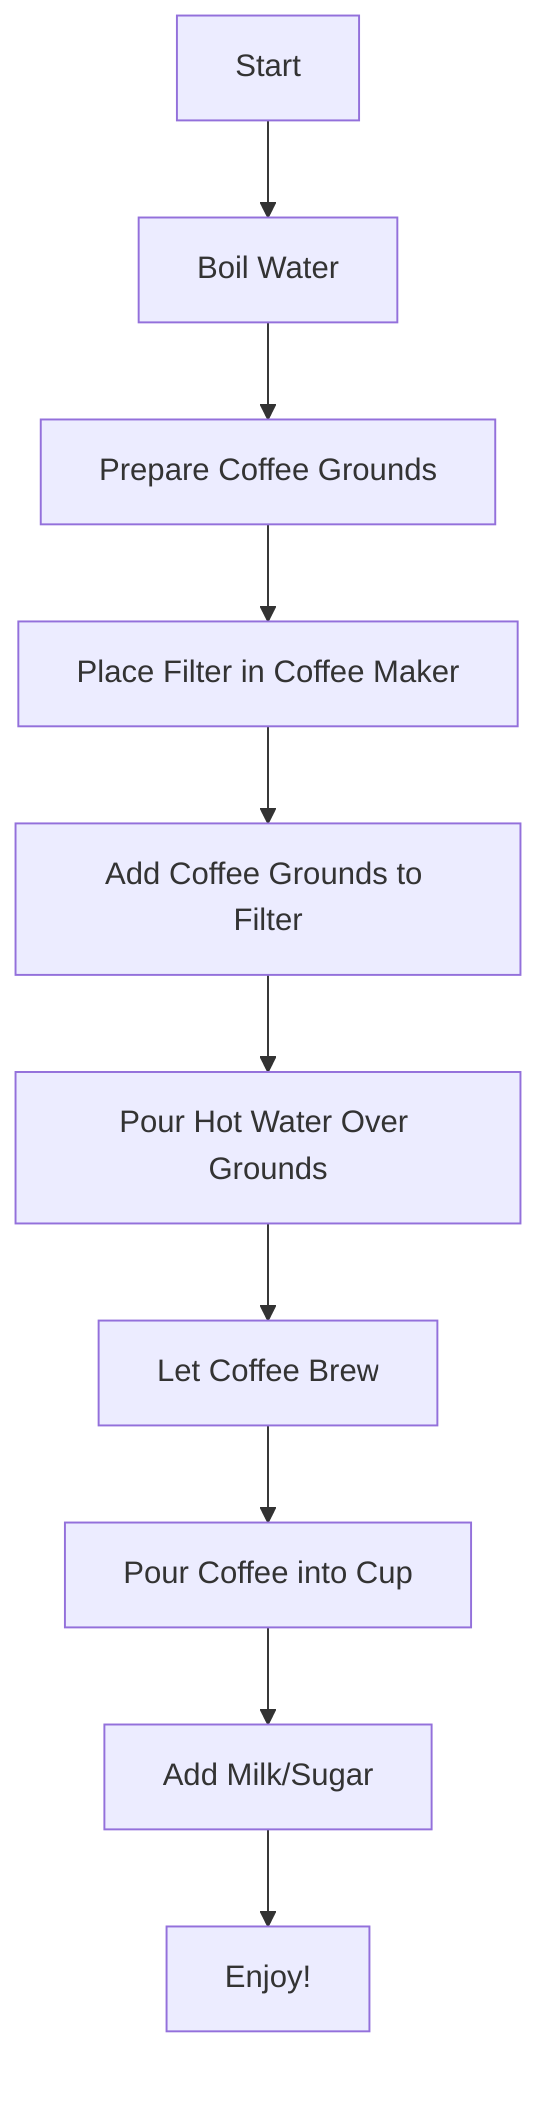 flowchart TD
    A[Start] --> B[Boil Water]
    B --> C[Prepare Coffee Grounds]
    C --> D[Place Filter in Coffee Maker]
    D --> E[Add Coffee Grounds to Filter]
    E --> F[Pour Hot Water Over Grounds]
    F --> G[Let Coffee Brew]
    G --> H[Pour Coffee into Cup]
    H --> I[Add Milk/Sugar]
    I --> J[Enjoy!]